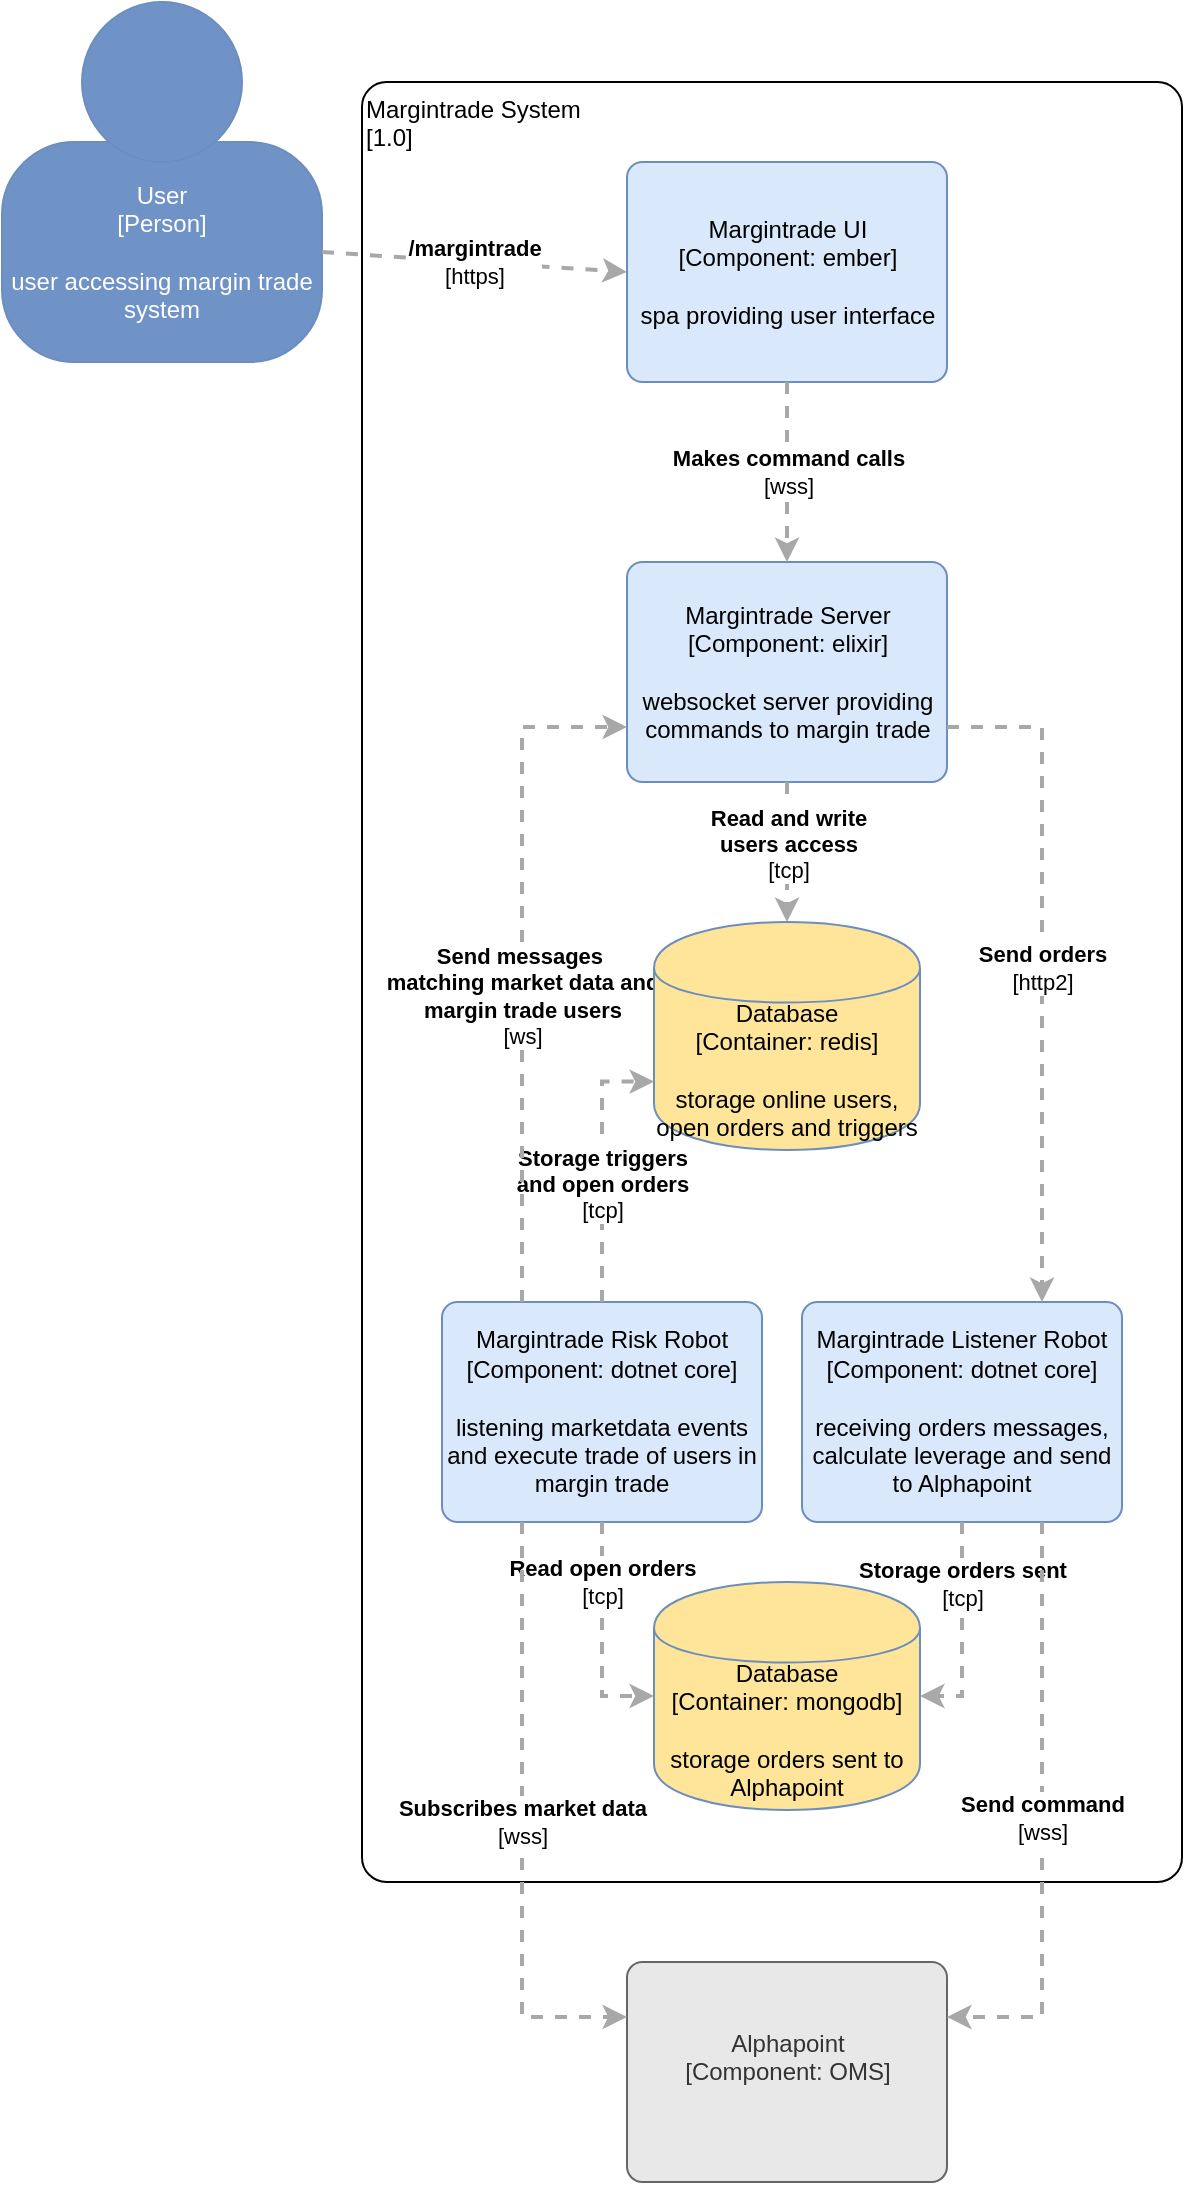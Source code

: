 <mxfile version="12.2.0" type="github" pages="1">
  <diagram id="4-ExnRH2nlpV1U6-dy7Q" name="Page-1">
    <mxGraphModel dx="1163" dy="599" grid="1" gridSize="10" guides="1" tooltips="1" connect="1" arrows="1" fold="1" page="1" pageScale="1" pageWidth="827" pageHeight="1169" math="0" shadow="0">
      <root>
        <mxCell id="0"/>
        <mxCell id="1" parent="0"/>
        <object label="&lt;div style=&quot;text-align: left&quot;&gt;Margintrade System&lt;/div&gt;&lt;div style=&quot;text-align: left&quot;&gt;[1.0]&lt;/div&gt;" placeholders="1" c4Name="Margintrade System" c4Type="ExecutionEnvironment" c4Application="1.0" id="3FadowJ8ZwP5fmZhmTym-16">
          <mxCell style="rounded=1;whiteSpace=wrap;html=1;labelBackgroundColor=none;fillColor=#ffffff;fontColor=#000000;align=left;arcSize=3;strokeColor=#000000;verticalAlign=top;" parent="1" vertex="1">
            <mxGeometry x="200" y="60" width="410" height="900" as="geometry"/>
            <C4ExecutionEnvironment as="c4"/>
          </mxCell>
        </object>
        <mxCell id="3FadowJ8ZwP5fmZhmTym-4" value="" style="group;rounded=0;labelBackgroundColor=none;fillColor=none;fontColor=#59759E;align=center;html=1;" parent="1" vertex="1" connectable="0">
          <mxGeometry x="20" y="20" width="160" height="180" as="geometry"/>
          <C4Person as="c4"/>
        </mxCell>
        <object label="User&lt;div&gt;[Person]&lt;/div&gt;&lt;div&gt;&lt;br&gt;&lt;/div&gt;&lt;div&gt;user accessing margin trade system&lt;/div&gt;" placeholders="1" c4Name="User" c4Type="body" c4Description="user accessing margin trade system" id="3FadowJ8ZwP5fmZhmTym-5">
          <mxCell style="rounded=1;whiteSpace=wrap;html=1;labelBackgroundColor=none;fillColor=#7093C7;fontColor=#FFFFFF;align=center;arcSize=33;strokeColor=#6c8ebf;" parent="3FadowJ8ZwP5fmZhmTym-4" vertex="1">
            <mxGeometry y="70" width="160" height="110" as="geometry"/>
            <C4Person as="c4"/>
          </mxCell>
        </object>
        <mxCell id="3FadowJ8ZwP5fmZhmTym-6" value="" style="ellipse;whiteSpace=wrap;html=1;aspect=fixed;rounded=0;labelBackgroundColor=none;fillColor=#7093C7;fontSize=12;fontColor=#000000;align=center;strokeColor=#6c8ebf;" parent="3FadowJ8ZwP5fmZhmTym-4" vertex="1">
          <mxGeometry x="40" width="80" height="80" as="geometry"/>
          <C4Person as="c4"/>
        </mxCell>
        <object label="&lt;span&gt;Margintrade Server&lt;/span&gt;&lt;div&gt;[Component:&amp;nbsp;&lt;span&gt;elixir&lt;/span&gt;&lt;span&gt;]&lt;/span&gt;&lt;/div&gt;&lt;div&gt;&lt;br&gt;&lt;/div&gt;&lt;div&gt;websocket server providing commands to margin trade&lt;/div&gt;" placeholders="1" c4Name="Margintrade Server" c4Type="Component" c4Technology="elixir" c4Description="websocket server providing commands to margin trade" id="3FadowJ8ZwP5fmZhmTym-7">
          <mxCell style="rounded=1;whiteSpace=wrap;html=1;labelBackgroundColor=none;fillColor=#dae8fc;fontColor=#000000;align=center;arcSize=7;strokeColor=#6c8ebf;" parent="1" vertex="1">
            <mxGeometry x="332.5" y="300" width="160" height="110" as="geometry"/>
            <C4Component as="c4"/>
          </mxCell>
        </object>
        <object label="&lt;span&gt;Margintrade UI&lt;/span&gt;&lt;div&gt;[Component:&amp;nbsp;&lt;span&gt;ember&lt;/span&gt;&lt;span&gt;]&lt;/span&gt;&lt;/div&gt;&lt;div&gt;&lt;br&gt;&lt;/div&gt;&lt;div&gt;spa providing user interface&lt;/div&gt;" placeholders="1" c4Name="Margintrade UI" c4Type="Component" c4Technology="ember" c4Description="spa providing user interface" id="3FadowJ8ZwP5fmZhmTym-9">
          <mxCell style="rounded=1;whiteSpace=wrap;html=1;labelBackgroundColor=none;fillColor=#dae8fc;fontColor=#000000;align=center;arcSize=7;strokeColor=#6c8ebf;" parent="1" vertex="1">
            <mxGeometry x="332.5" y="100" width="160" height="110" as="geometry"/>
            <C4Component as="c4"/>
          </mxCell>
        </object>
        <object label="&lt;span&gt;Margintrade Listener Robot&lt;/span&gt;&lt;div&gt;[Component:&amp;nbsp;&lt;span&gt;dotnet core&lt;/span&gt;&lt;span&gt;]&lt;/span&gt;&lt;/div&gt;&lt;div&gt;&lt;br&gt;&lt;/div&gt;&lt;div&gt;receiving orders messages, calculate leverage and send to Alphapoint&lt;/div&gt;" placeholders="1" c4Name="Margintrade Listener Robot" c4Type="Component" c4Technology="dotnet core" c4Description="receiving orders messages, calculate leverage and send to Alphapoint" id="3FadowJ8ZwP5fmZhmTym-12">
          <mxCell style="rounded=1;whiteSpace=wrap;html=1;labelBackgroundColor=none;fillColor=#dae8fc;fontColor=#000000;align=center;arcSize=7;strokeColor=#6c8ebf;" parent="1" vertex="1">
            <mxGeometry x="420" y="670" width="160" height="110" as="geometry"/>
            <C4Component as="c4"/>
          </mxCell>
        </object>
        <object label="&lt;span&gt;Margintrade Risk Robot&lt;/span&gt;&lt;div&gt;[Component:&amp;nbsp;&lt;span&gt;dotnet core&lt;/span&gt;&lt;span&gt;]&lt;/span&gt;&lt;/div&gt;&lt;div&gt;&lt;br&gt;&lt;/div&gt;&lt;div&gt;listening marketdata events and execute trade of users in margin trade&lt;/div&gt;" placeholders="1" c4Name="Margintrade Risk Robot" c4Type="Component" c4Technology="dotnet core" c4Description="listening marketdata events and execute trade of users in margin trade" id="3FadowJ8ZwP5fmZhmTym-13">
          <mxCell style="rounded=1;whiteSpace=wrap;html=1;labelBackgroundColor=none;fillColor=#dae8fc;fontColor=#000000;align=center;arcSize=7;strokeColor=#6c8ebf;" parent="1" vertex="1">
            <mxGeometry x="240" y="670" width="160" height="110" as="geometry"/>
            <C4Component as="c4"/>
          </mxCell>
        </object>
        <object label="&lt;span&gt;Alphapoint&lt;/span&gt;&lt;div&gt;[Component:&amp;nbsp;&lt;span&gt;OMS&lt;/span&gt;&lt;span&gt;]&lt;/span&gt;&lt;/div&gt;&lt;div&gt;&lt;br&gt;&lt;/div&gt;&lt;div&gt;&lt;/div&gt;" placeholders="1" c4Name="Alphapoint" c4Type="Component" c4Technology="OMS" c4Description="" id="3FadowJ8ZwP5fmZhmTym-14">
          <mxCell style="rounded=1;whiteSpace=wrap;html=1;labelBackgroundColor=none;fillColor=#E8E8E8;fontColor=#333333;align=center;arcSize=7;strokeColor=#666666;" parent="1" vertex="1">
            <mxGeometry x="332.5" y="1000" width="160" height="110" as="geometry"/>
            <C4Component as="c4"/>
          </mxCell>
        </object>
        <object label="&lt;div style=&quot;text-align: left&quot;&gt;&lt;div style=&quot;text-align: center&quot;&gt;&lt;b&gt;/margintrade&lt;/b&gt;&lt;/div&gt;&lt;div style=&quot;text-align: center&quot;&gt;[https]&lt;/div&gt;&lt;/div&gt;" c4Type="Relationship" c4Description="Beschreibung" c4Technology="technology" id="3FadowJ8ZwP5fmZhmTym-17">
          <mxCell style="edgeStyle=none;rounded=0;html=1;entryX=0;entryY=0.5;jettySize=auto;orthogonalLoop=1;strokeColor=#A8A8A8;strokeWidth=2;fontColor=#000000;jumpStyle=none;dashed=1;exitX=1;exitY=0.5;exitDx=0;exitDy=0;entryDx=0;entryDy=0;" parent="1" source="3FadowJ8ZwP5fmZhmTym-5" target="3FadowJ8ZwP5fmZhmTym-9" edge="1">
            <mxGeometry width="160" relative="1" as="geometry">
              <mxPoint x="160" y="290" as="sourcePoint"/>
              <mxPoint x="320" y="290" as="targetPoint"/>
              <Array as="points"/>
            </mxGeometry>
            <C4Relationship as="c4"/>
          </mxCell>
        </object>
        <object label="&lt;div style=&quot;text-align: left&quot;&gt;&lt;div style=&quot;text-align: center&quot;&gt;&lt;b&gt;Makes command calls&lt;/b&gt;&lt;/div&gt;&lt;div style=&quot;text-align: center&quot;&gt;[wss]&lt;/div&gt;&lt;/div&gt;" c4Type="Relationship" c4Description="Beschreibung" c4Technology="technology" id="3FadowJ8ZwP5fmZhmTym-19">
          <mxCell style="edgeStyle=none;rounded=0;html=1;entryX=0.5;entryY=0;jettySize=auto;orthogonalLoop=1;strokeColor=#A8A8A8;strokeWidth=2;fontColor=#000000;jumpStyle=none;dashed=1;exitX=0.5;exitY=1;exitDx=0;exitDy=0;entryDx=0;entryDy=0;" parent="1" source="3FadowJ8ZwP5fmZhmTym-9" target="3FadowJ8ZwP5fmZhmTym-7" edge="1">
            <mxGeometry width="160" relative="1" as="geometry">
              <mxPoint x="310" y="250" as="sourcePoint"/>
              <mxPoint x="470" y="250" as="targetPoint"/>
            </mxGeometry>
            <C4Relationship as="c4"/>
          </mxCell>
        </object>
        <object label="&lt;div style=&quot;text-align: left&quot;&gt;&lt;div style=&quot;text-align: center&quot;&gt;&lt;b&gt;Read and write &lt;br&gt;users access&lt;/b&gt;&lt;/div&gt;&lt;div style=&quot;text-align: center&quot;&gt;[tcp]&lt;/div&gt;&lt;/div&gt;" c4Type="Relationship" c4Description="Beschreibung" c4Technology="technology" id="3FadowJ8ZwP5fmZhmTym-28">
          <mxCell style="edgeStyle=none;rounded=0;html=1;entryX=0.5;entryY=0;jettySize=auto;orthogonalLoop=1;strokeColor=#A8A8A8;strokeWidth=2;fontColor=#000000;jumpStyle=none;dashed=1;exitX=0.5;exitY=1;exitDx=0;exitDy=0;entryDx=0;entryDy=0;" parent="1" source="3FadowJ8ZwP5fmZhmTym-7" target="3FadowJ8ZwP5fmZhmTym-27" edge="1">
            <mxGeometry x="-0.111" width="160" relative="1" as="geometry">
              <mxPoint x="500" y="310" as="sourcePoint"/>
              <mxPoint x="660" y="310" as="targetPoint"/>
              <mxPoint as="offset"/>
            </mxGeometry>
            <C4Relationship as="c4"/>
          </mxCell>
        </object>
        <object label="&lt;div style=&quot;text-align: left&quot;&gt;&lt;div style=&quot;text-align: center&quot;&gt;&lt;b&gt;Send orders&lt;/b&gt;&lt;/div&gt;&lt;div style=&quot;text-align: center&quot;&gt;[http2]&lt;/div&gt;&lt;/div&gt;" c4Type="Relationship" c4Description="Beschreibung" c4Technology="technology" id="Y7Dl6s04BHCU936dO34F-1">
          <mxCell style="edgeStyle=orthogonalEdgeStyle;rounded=0;html=1;entryX=0.75;entryY=0;jettySize=auto;orthogonalLoop=1;strokeColor=#A8A8A8;strokeWidth=2;fontColor=#000000;jumpStyle=none;dashed=1;exitX=1;exitY=0.75;exitDx=0;exitDy=0;entryDx=0;entryDy=0;" edge="1" parent="1" source="3FadowJ8ZwP5fmZhmTym-7" target="3FadowJ8ZwP5fmZhmTym-12">
            <mxGeometry width="160" relative="1" as="geometry">
              <mxPoint x="490" y="370" as="sourcePoint"/>
              <mxPoint x="650" y="370" as="targetPoint"/>
            </mxGeometry>
            <C4Relationship as="c4"/>
          </mxCell>
        </object>
        <object label="&lt;div style=&quot;text-align: left&quot;&gt;&lt;div style=&quot;text-align: center&quot;&gt;&lt;b&gt;Storage orders sent&lt;/b&gt;&lt;/div&gt;&lt;div style=&quot;text-align: center&quot;&gt;[tcp]&lt;/div&gt;&lt;/div&gt;" c4Type="Relationship" c4Description="Beschreibung" c4Technology="technology" id="Y7Dl6s04BHCU936dO34F-3">
          <mxCell style="edgeStyle=orthogonalEdgeStyle;rounded=0;html=1;entryX=1;entryY=0.5;jettySize=auto;orthogonalLoop=1;strokeColor=#A8A8A8;strokeWidth=2;fontColor=#000000;jumpStyle=none;dashed=1;exitX=0.5;exitY=1;exitDx=0;exitDy=0;entryDx=0;entryDy=0;" edge="1" parent="1" source="3FadowJ8ZwP5fmZhmTym-12" target="Y7Dl6s04BHCU936dO34F-2">
            <mxGeometry x="-0.432" width="160" relative="1" as="geometry">
              <mxPoint x="530" y="810" as="sourcePoint"/>
              <mxPoint x="690" y="810" as="targetPoint"/>
              <mxPoint as="offset"/>
            </mxGeometry>
            <C4Relationship as="c4"/>
          </mxCell>
        </object>
        <object label="&lt;div style=&quot;text-align: left&quot;&gt;&lt;div style=&quot;text-align: center&quot;&gt;&lt;b&gt;Read open orders&lt;/b&gt;&lt;/div&gt;&lt;div style=&quot;text-align: center&quot;&gt;[tcp]&lt;/div&gt;&lt;/div&gt;" c4Type="Relationship" c4Description="Beschreibung" c4Technology="technology" id="Y7Dl6s04BHCU936dO34F-4">
          <mxCell style="edgeStyle=orthogonalEdgeStyle;rounded=0;html=1;entryX=0;entryY=0.5;jettySize=auto;orthogonalLoop=1;strokeColor=#A8A8A8;strokeWidth=2;fontColor=#000000;jumpStyle=none;dashed=1;exitX=0.5;exitY=1;exitDx=0;exitDy=0;entryDx=0;entryDy=0;" edge="1" parent="1" source="3FadowJ8ZwP5fmZhmTym-13" target="Y7Dl6s04BHCU936dO34F-2">
            <mxGeometry x="-0.468" width="160" relative="1" as="geometry">
              <mxPoint x="310" y="880" as="sourcePoint"/>
              <mxPoint x="470" y="880" as="targetPoint"/>
              <mxPoint as="offset"/>
            </mxGeometry>
            <C4Relationship as="c4"/>
          </mxCell>
        </object>
        <object label="&lt;span&gt;Database&lt;/span&gt;&lt;div&gt;[Container:&amp;nbsp;mongodb]&lt;/div&gt;&lt;div&gt;&lt;br&gt;&lt;/div&gt;&lt;div&gt;storage orders sent to Alphapoint&lt;/div&gt;" placeholders="1" c4Type="Database" c4Technology="mongodb" c4Description="storage orders sent to Alphapoint" id="Y7Dl6s04BHCU936dO34F-2">
          <mxCell style="shape=cylinder;whiteSpace=wrap;html=1;boundedLbl=1;rounded=0;labelBackgroundColor=none;fillColor=#FFE599;fontSize=12;fontColor=#000000;align=center;strokeColor=#6c8ebf;" vertex="1" parent="1">
            <mxGeometry x="346.0" y="810" width="133" height="114" as="geometry"/>
            <C4Database as="c4"/>
          </mxCell>
        </object>
        <object label="&lt;div style=&quot;text-align: left&quot;&gt;&lt;div style=&quot;text-align: center&quot;&gt;&lt;b&gt;Send command&lt;/b&gt;&lt;/div&gt;&lt;div style=&quot;text-align: center&quot;&gt;[wss]&lt;/div&gt;&lt;/div&gt;" c4Type="Relationship" c4Description="Beschreibung" c4Technology="technology" id="3FadowJ8ZwP5fmZhmTym-22">
          <mxCell style="edgeStyle=orthogonalEdgeStyle;rounded=0;html=1;entryX=1;entryY=0.25;jettySize=auto;orthogonalLoop=1;strokeColor=#A8A8A8;strokeWidth=2;fontColor=#000000;jumpStyle=none;dashed=1;exitX=0.75;exitY=1;exitDx=0;exitDy=0;entryDx=0;entryDy=0;" parent="1" source="3FadowJ8ZwP5fmZhmTym-12" target="3FadowJ8ZwP5fmZhmTym-14" edge="1">
            <mxGeometry width="160" relative="1" as="geometry">
              <mxPoint x="490" y="870" as="sourcePoint"/>
              <mxPoint x="650" y="870" as="targetPoint"/>
            </mxGeometry>
            <C4Relationship as="c4"/>
          </mxCell>
        </object>
        <object label="&lt;div style=&quot;text-align: left&quot;&gt;&lt;div style=&quot;text-align: center&quot;&gt;&lt;b&gt;Subscribes market data&lt;/b&gt;&lt;/div&gt;&lt;div style=&quot;text-align: center&quot;&gt;[wss]&lt;/div&gt;&lt;/div&gt;" c4Type="Relationship" c4Description="Beschreibung" c4Technology="technology" id="3FadowJ8ZwP5fmZhmTym-23">
          <mxCell style="edgeStyle=orthogonalEdgeStyle;rounded=0;html=1;entryX=0;entryY=0.25;jettySize=auto;orthogonalLoop=1;strokeColor=#A8A8A8;strokeWidth=2;fontColor=#000000;jumpStyle=none;dashed=1;exitX=0.25;exitY=1;exitDx=0;exitDy=0;entryDx=0;entryDy=0;" parent="1" source="3FadowJ8ZwP5fmZhmTym-13" target="3FadowJ8ZwP5fmZhmTym-14" edge="1">
            <mxGeometry width="160" relative="1" as="geometry">
              <mxPoint x="20" y="1030" as="sourcePoint"/>
              <mxPoint x="180" y="1030" as="targetPoint"/>
            </mxGeometry>
            <C4Relationship as="c4"/>
          </mxCell>
        </object>
        <object label="&lt;div style=&quot;text-align: left&quot;&gt;&lt;div style=&quot;text-align: center&quot;&gt;&lt;b&gt;Storage triggers&lt;br&gt;and open orders&lt;/b&gt;&lt;/div&gt;&lt;div style=&quot;text-align: center&quot;&gt;[tcp]&lt;/div&gt;&lt;/div&gt;" c4Type="Relationship" c4Description="Beschreibung" c4Technology="technology" id="Y7Dl6s04BHCU936dO34F-5">
          <mxCell style="edgeStyle=orthogonalEdgeStyle;rounded=0;html=1;entryX=0;entryY=0.7;jettySize=auto;orthogonalLoop=1;strokeColor=#A8A8A8;strokeWidth=2;fontColor=#000000;jumpStyle=none;dashed=1;exitX=0.5;exitY=0;exitDx=0;exitDy=0;entryDx=0;entryDy=0;" edge="1" parent="1" source="3FadowJ8ZwP5fmZhmTym-13" target="3FadowJ8ZwP5fmZhmTym-27">
            <mxGeometry x="-0.131" width="160" relative="1" as="geometry">
              <mxPoint x="340" y="640" as="sourcePoint"/>
              <mxPoint x="500" y="640" as="targetPoint"/>
              <mxPoint as="offset"/>
            </mxGeometry>
            <C4Relationship as="c4"/>
          </mxCell>
        </object>
        <object label="&lt;div style=&quot;text-align: left&quot;&gt;&lt;div style=&quot;text-align: center&quot;&gt;&lt;b&gt;Send messages&amp;nbsp;&lt;br&gt;matching market data and &lt;br&gt;margin trade users&lt;/b&gt;&lt;/div&gt;&lt;div style=&quot;text-align: center&quot;&gt;[ws]&lt;/div&gt;&lt;/div&gt;" c4Type="Relationship" c4Description="Beschreibung" c4Technology="technology" id="3FadowJ8ZwP5fmZhmTym-24">
          <mxCell style="rounded=0;html=1;entryX=0;entryY=0.75;jettySize=auto;orthogonalLoop=1;strokeColor=#A8A8A8;strokeWidth=2;fontColor=#000000;jumpStyle=none;dashed=1;entryDx=0;entryDy=0;edgeStyle=orthogonalEdgeStyle;" parent="1" target="3FadowJ8ZwP5fmZhmTym-7" edge="1">
            <mxGeometry x="-0.096" width="160" relative="1" as="geometry">
              <mxPoint x="280" y="670" as="sourcePoint"/>
              <mxPoint x="333" y="563" as="targetPoint"/>
              <mxPoint as="offset"/>
              <Array as="points">
                <mxPoint x="280" y="382"/>
              </Array>
            </mxGeometry>
            <C4Relationship as="c4"/>
          </mxCell>
        </object>
        <object label="&lt;span&gt;Database&lt;/span&gt;&lt;div&gt;[Container:&amp;nbsp;redis]&lt;/div&gt;&lt;div&gt;&lt;br&gt;&lt;/div&gt;&lt;div&gt;storage online users, open orders and triggers&lt;/div&gt;" placeholders="1" c4Type="Database" c4Technology="redis" c4Description="storage online users, open orders and triggers" id="3FadowJ8ZwP5fmZhmTym-27">
          <mxCell style="shape=cylinder;whiteSpace=wrap;html=1;boundedLbl=1;rounded=0;labelBackgroundColor=none;fillColor=#FFE599;fontSize=12;fontColor=#000000;align=center;strokeColor=#6c8ebf;" parent="1" vertex="1">
            <mxGeometry x="346.0" y="480" width="133" height="114" as="geometry"/>
            <C4Database as="c4"/>
          </mxCell>
        </object>
      </root>
    </mxGraphModel>
  </diagram>
</mxfile>
